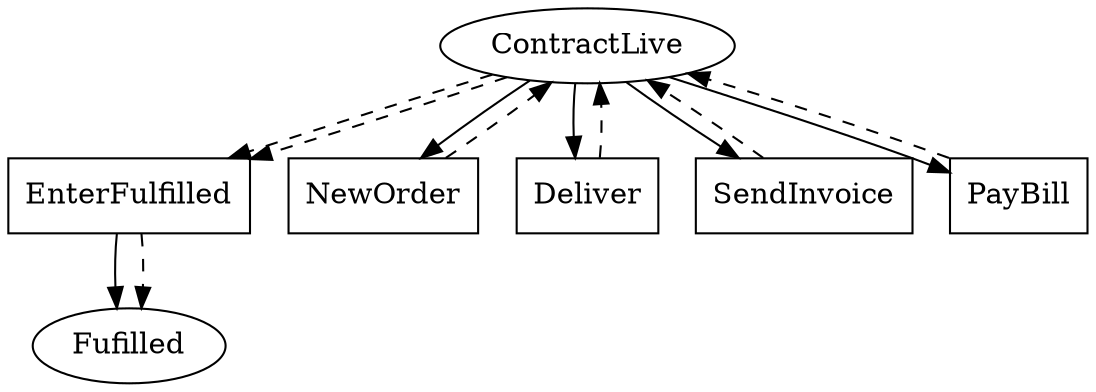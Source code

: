 // THIS IS A GENERATED FILE. DO NOT EDIT.

digraph Master_Sales_Agreement {    
    Fulfilled[label=Fufilled];
    ContractLive[label=ContractLive]
    
    EnterFulfilled[label=EnterFufilled,shape=box]; 
    EnterFulfilled[label=EnterFulfilled,shape=box];
	NewOrder[label=NewOrder,shape=box];
	Deliver[label=Deliver,shape=box];
	SendInvoice[label=SendInvoice,shape=box];
	PayBill[label=PayBill,shape=box]    
    
    EnterFulfilled -> Fulfilled;
    
    ContractLive -> NewOrder;
	ContractLive -> PayBill;
	ContractLive -> Deliver;
	ContractLive -> SendInvoice;
	ContractLive -> EnterFulfilled [style=dashed];
	ContractLive -> EnterFulfilled [style=dashed]
    
    EnterFulfilled -> Fulfilled [style=dashed];
	NewOrder -> ContractLive [style=dashed];
	Deliver -> ContractLive [style=dashed];
	SendInvoice -> ContractLive [style=dashed];
	PayBill -> ContractLive [style=dashed];
	     
    
       
}